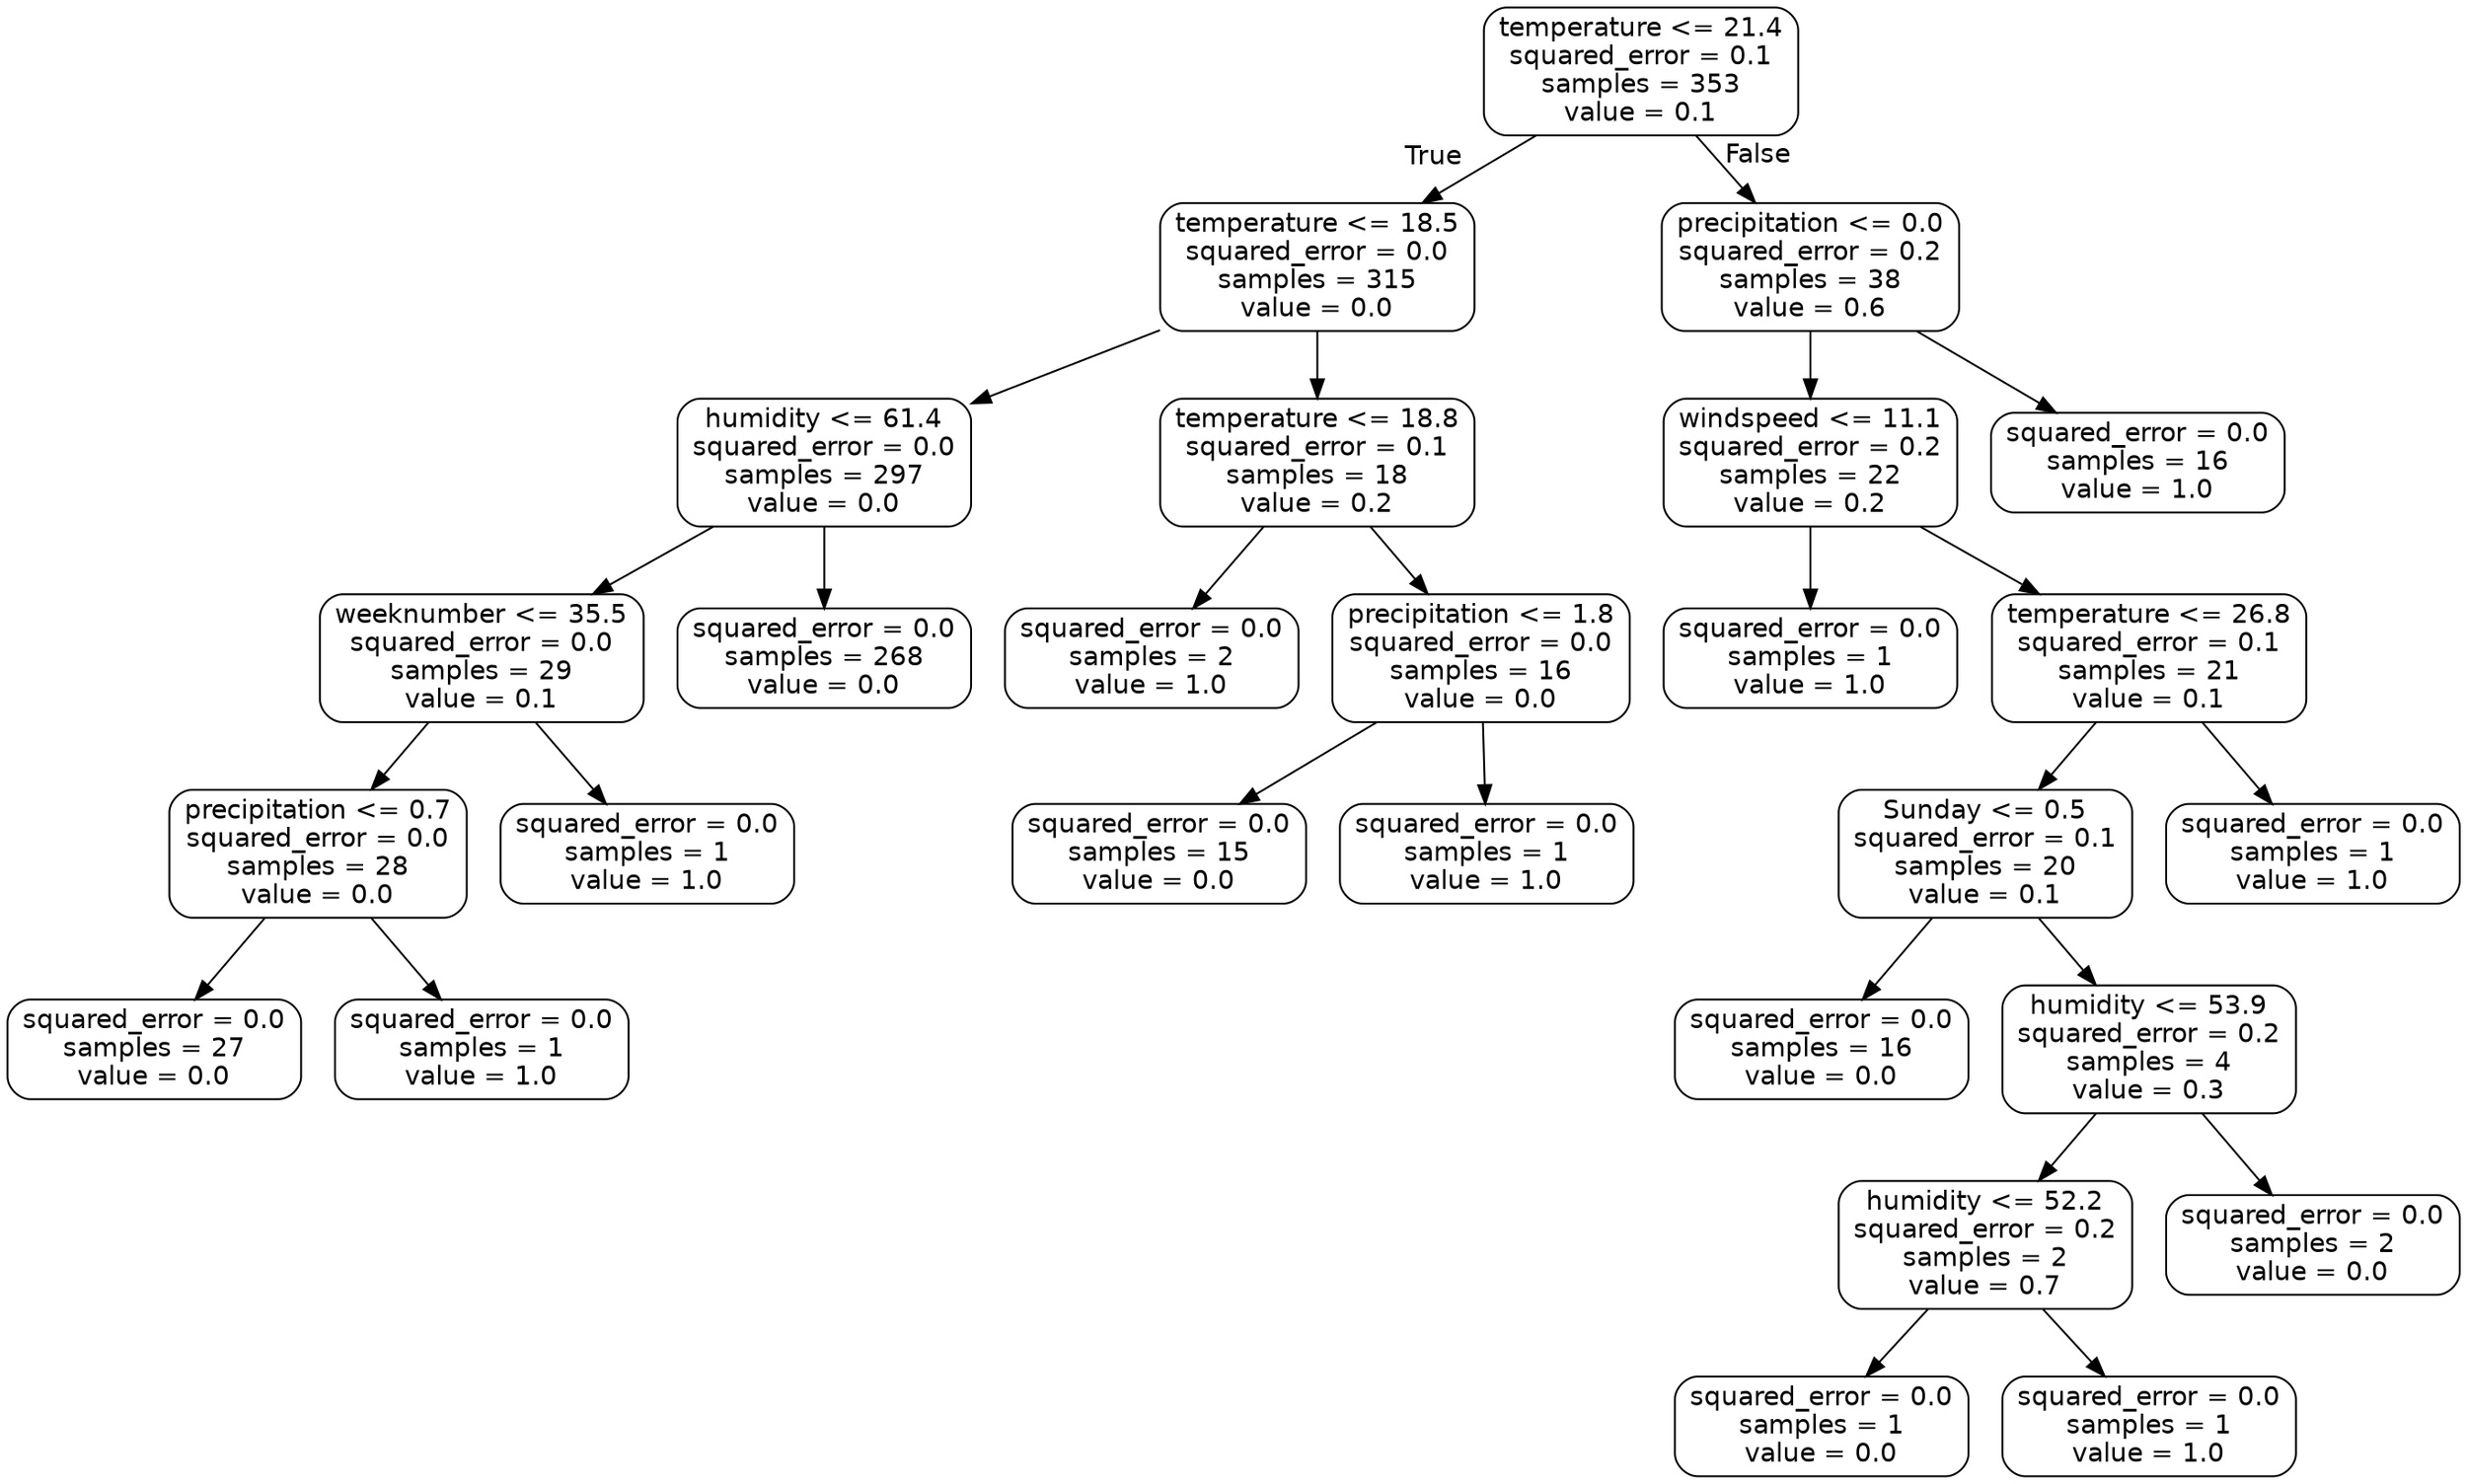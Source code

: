 digraph Tree {
node [shape=box, style="rounded", color="black", fontname="helvetica"] ;
edge [fontname="helvetica"] ;
0 [label="temperature <= 21.4\nsquared_error = 0.1\nsamples = 353\nvalue = 0.1"] ;
1 [label="temperature <= 18.5\nsquared_error = 0.0\nsamples = 315\nvalue = 0.0"] ;
0 -> 1 [labeldistance=2.5, labelangle=45, headlabel="True"] ;
2 [label="humidity <= 61.4\nsquared_error = 0.0\nsamples = 297\nvalue = 0.0"] ;
1 -> 2 ;
3 [label="weeknumber <= 35.5\nsquared_error = 0.0\nsamples = 29\nvalue = 0.1"] ;
2 -> 3 ;
4 [label="precipitation <= 0.7\nsquared_error = 0.0\nsamples = 28\nvalue = 0.0"] ;
3 -> 4 ;
5 [label="squared_error = 0.0\nsamples = 27\nvalue = 0.0"] ;
4 -> 5 ;
6 [label="squared_error = 0.0\nsamples = 1\nvalue = 1.0"] ;
4 -> 6 ;
7 [label="squared_error = 0.0\nsamples = 1\nvalue = 1.0"] ;
3 -> 7 ;
8 [label="squared_error = 0.0\nsamples = 268\nvalue = 0.0"] ;
2 -> 8 ;
9 [label="temperature <= 18.8\nsquared_error = 0.1\nsamples = 18\nvalue = 0.2"] ;
1 -> 9 ;
10 [label="squared_error = 0.0\nsamples = 2\nvalue = 1.0"] ;
9 -> 10 ;
11 [label="precipitation <= 1.8\nsquared_error = 0.0\nsamples = 16\nvalue = 0.0"] ;
9 -> 11 ;
12 [label="squared_error = 0.0\nsamples = 15\nvalue = 0.0"] ;
11 -> 12 ;
13 [label="squared_error = 0.0\nsamples = 1\nvalue = 1.0"] ;
11 -> 13 ;
14 [label="precipitation <= 0.0\nsquared_error = 0.2\nsamples = 38\nvalue = 0.6"] ;
0 -> 14 [labeldistance=2.5, labelangle=-45, headlabel="False"] ;
15 [label="windspeed <= 11.1\nsquared_error = 0.2\nsamples = 22\nvalue = 0.2"] ;
14 -> 15 ;
16 [label="squared_error = 0.0\nsamples = 1\nvalue = 1.0"] ;
15 -> 16 ;
17 [label="temperature <= 26.8\nsquared_error = 0.1\nsamples = 21\nvalue = 0.1"] ;
15 -> 17 ;
18 [label="Sunday <= 0.5\nsquared_error = 0.1\nsamples = 20\nvalue = 0.1"] ;
17 -> 18 ;
19 [label="squared_error = 0.0\nsamples = 16\nvalue = 0.0"] ;
18 -> 19 ;
20 [label="humidity <= 53.9\nsquared_error = 0.2\nsamples = 4\nvalue = 0.3"] ;
18 -> 20 ;
21 [label="humidity <= 52.2\nsquared_error = 0.2\nsamples = 2\nvalue = 0.7"] ;
20 -> 21 ;
22 [label="squared_error = 0.0\nsamples = 1\nvalue = 0.0"] ;
21 -> 22 ;
23 [label="squared_error = 0.0\nsamples = 1\nvalue = 1.0"] ;
21 -> 23 ;
24 [label="squared_error = 0.0\nsamples = 2\nvalue = 0.0"] ;
20 -> 24 ;
25 [label="squared_error = 0.0\nsamples = 1\nvalue = 1.0"] ;
17 -> 25 ;
26 [label="squared_error = 0.0\nsamples = 16\nvalue = 1.0"] ;
14 -> 26 ;
}
